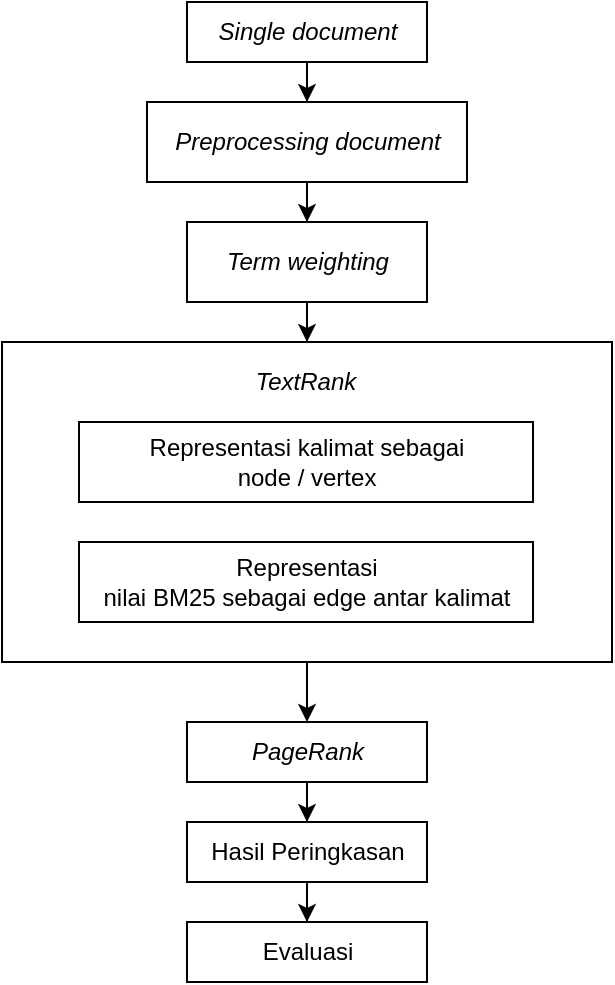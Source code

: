 <mxfile type="device" version="12.2.6" pages="10"><diagram id="JYYq4KuDf_jmZDPCW-jS" name="alur baru"><mxGraphModel grid="1" shadow="0" math="0" pageHeight="1169" pageWidth="827" pageScale="1" page="1" fold="1" arrows="1" connect="1" tooltips="1" guides="1" gridSize="10" dy="474" dx="409"><root><mxCell id="gbuoYQ7PWNTkxToiLNHI-0"/><mxCell id="gbuoYQ7PWNTkxToiLNHI-1" parent="gbuoYQ7PWNTkxToiLNHI-0"/><mxCell id="gbuoYQ7PWNTkxToiLNHI-17" value="" parent="gbuoYQ7PWNTkxToiLNHI-1" target="gbuoYQ7PWNTkxToiLNHI-3" source="gbuoYQ7PWNTkxToiLNHI-2" edge="1" style="edgeStyle=orthogonalEdgeStyle;rounded=0;orthogonalLoop=1;jettySize=auto;html=1;"><mxGeometry as="geometry" relative="1"/></mxCell><mxCell id="gbuoYQ7PWNTkxToiLNHI-2" value="&lt;i&gt;Single document&lt;/i&gt;" parent="gbuoYQ7PWNTkxToiLNHI-1" style="rounded=0;whiteSpace=wrap;html=1;" vertex="1"><mxGeometry as="geometry" height="30" width="120" x="340.5" y="180"/></mxCell><mxCell id="gbuoYQ7PWNTkxToiLNHI-20" parent="gbuoYQ7PWNTkxToiLNHI-1" target="gbuoYQ7PWNTkxToiLNHI-5" source="gbuoYQ7PWNTkxToiLNHI-3" edge="1" style="edgeStyle=orthogonalEdgeStyle;rounded=0;orthogonalLoop=1;jettySize=auto;html=1;entryX=0.5;entryY=0;entryDx=0;entryDy=0;"><mxGeometry as="geometry" relative="1"/></mxCell><mxCell id="gbuoYQ7PWNTkxToiLNHI-3" value="&lt;i&gt;Preprocessing document&lt;/i&gt;" parent="gbuoYQ7PWNTkxToiLNHI-1" style="rounded=0;whiteSpace=wrap;html=1;" vertex="1"><mxGeometry as="geometry" height="40" width="160" x="320.5" y="230"/></mxCell><mxCell id="gbuoYQ7PWNTkxToiLNHI-22" parent="gbuoYQ7PWNTkxToiLNHI-1" target="gbuoYQ7PWNTkxToiLNHI-8" source="gbuoYQ7PWNTkxToiLNHI-5" edge="1" style="edgeStyle=orthogonalEdgeStyle;rounded=0;orthogonalLoop=1;jettySize=auto;html=1;entryX=0.5;entryY=0;entryDx=0;entryDy=0;"><mxGeometry as="geometry" relative="1"/></mxCell><mxCell id="gbuoYQ7PWNTkxToiLNHI-5" value="&lt;i&gt;Term weighting&lt;/i&gt;" parent="gbuoYQ7PWNTkxToiLNHI-1" style="rounded=0;whiteSpace=wrap;html=1;" vertex="1"><mxGeometry as="geometry" height="40" width="120" x="340.5" y="290"/></mxCell><mxCell id="gbuoYQ7PWNTkxToiLNHI-23" parent="gbuoYQ7PWNTkxToiLNHI-1" target="gbuoYQ7PWNTkxToiLNHI-14" source="gbuoYQ7PWNTkxToiLNHI-8" edge="1" style="edgeStyle=orthogonalEdgeStyle;rounded=0;orthogonalLoop=1;jettySize=auto;html=1;entryX=0.5;entryY=0;entryDx=0;entryDy=0;"><mxGeometry as="geometry" relative="1"/></mxCell><mxCell id="gbuoYQ7PWNTkxToiLNHI-8" value="" parent="gbuoYQ7PWNTkxToiLNHI-1" style="rounded=0;whiteSpace=wrap;html=1;" vertex="1"><mxGeometry as="geometry" height="160" width="305" x="248" y="350"/></mxCell><mxCell id="gbuoYQ7PWNTkxToiLNHI-10" value="&lt;br/&gt;&lt;br/&gt;&lt;p&gt;&lt;span lang=&quot;IN&quot;&gt;Repres&lt;/span&gt;&lt;span lang=&quot;EN-ID&quot;&gt;e&lt;/span&gt;&lt;span lang=&quot;IN&quot;&gt;ntasi kalimat sebagai&lt;br/&gt;node / vertex&lt;/span&gt;&lt;/p&gt;&lt;br/&gt;&lt;br/&gt;" parent="gbuoYQ7PWNTkxToiLNHI-1" style="rounded=0;whiteSpace=wrap;html=1;" vertex="1"><mxGeometry as="geometry" height="40" width="227" x="286.5" y="390"/></mxCell><mxCell id="gbuoYQ7PWNTkxToiLNHI-11" value="&lt;br/&gt;&lt;br/&gt;&lt;p align=&quot;center&quot; style=&quot;text-align: center&quot;&gt;&lt;span lang=&quot;IN&quot;&gt;Representasi&lt;br/&gt;nilai &lt;/span&gt;&lt;span lang=&quot;EN-ID&quot;&gt;BM25&lt;/span&gt;&lt;span lang=&quot;IN&quot;&gt; sebagai edge antar kalimat&lt;/span&gt;&lt;/p&gt;&lt;br/&gt;&lt;br/&gt;" parent="gbuoYQ7PWNTkxToiLNHI-1" style="rounded=0;whiteSpace=wrap;html=1;" vertex="1"><mxGeometry as="geometry" height="40" width="227" x="286.5" y="450"/></mxCell><mxCell id="gbuoYQ7PWNTkxToiLNHI-12" value="&lt;i&gt;TextRank&lt;/i&gt;" parent="gbuoYQ7PWNTkxToiLNHI-1" style="text;html=1;strokeColor=none;fillColor=none;align=center;verticalAlign=middle;whiteSpace=wrap;rounded=0;" vertex="1"><mxGeometry as="geometry" height="20" width="60" x="370" y="360"/></mxCell><mxCell id="gbuoYQ7PWNTkxToiLNHI-24" parent="gbuoYQ7PWNTkxToiLNHI-1" target="gbuoYQ7PWNTkxToiLNHI-15" source="gbuoYQ7PWNTkxToiLNHI-14" edge="1" style="edgeStyle=orthogonalEdgeStyle;rounded=0;orthogonalLoop=1;jettySize=auto;html=1;entryX=0.5;entryY=0;entryDx=0;entryDy=0;"><mxGeometry as="geometry" relative="1"/></mxCell><mxCell id="gbuoYQ7PWNTkxToiLNHI-14" value="&lt;i&gt;PageRank&lt;/i&gt;" parent="gbuoYQ7PWNTkxToiLNHI-1" style="rounded=0;whiteSpace=wrap;html=1;" vertex="1"><mxGeometry as="geometry" height="30" width="120" x="340.5" y="540"/></mxCell><mxCell id="gbuoYQ7PWNTkxToiLNHI-25" parent="gbuoYQ7PWNTkxToiLNHI-1" target="gbuoYQ7PWNTkxToiLNHI-16" source="gbuoYQ7PWNTkxToiLNHI-15" edge="1" style="edgeStyle=orthogonalEdgeStyle;rounded=0;orthogonalLoop=1;jettySize=auto;html=1;entryX=0.5;entryY=0;entryDx=0;entryDy=0;"><mxGeometry as="geometry" relative="1"/></mxCell><mxCell id="gbuoYQ7PWNTkxToiLNHI-15" value="Hasil Peringkasan" parent="gbuoYQ7PWNTkxToiLNHI-1" style="rounded=0;whiteSpace=wrap;html=1;" vertex="1"><mxGeometry as="geometry" height="30" width="120" x="340.5" y="590"/></mxCell><mxCell id="gbuoYQ7PWNTkxToiLNHI-16" value="Evaluasi" parent="gbuoYQ7PWNTkxToiLNHI-1" style="rounded=0;whiteSpace=wrap;html=1;" vertex="1"><mxGeometry as="geometry" height="30" width="120" x="340.5" y="640"/></mxCell></root></mxGraphModel></diagram><diagram id="9n0ol9MLYjWFdjCC4egi" name="preprocessing"><mxGraphModel grid="1" shadow="0" math="0" pageHeight="1169" pageWidth="827" pageScale="1" page="1" fold="1" arrows="1" connect="1" tooltips="1" guides="1" gridSize="10" dy="474" dx="409"><root><mxCell id="0"/><mxCell id="1" parent="0"/><mxCell id="py-PPHZqCKzUKNKZtqO--5" value="" parent="1" target="py-PPHZqCKzUKNKZtqO--3" source="py-PPHZqCKzUKNKZtqO--2" edge="1" style="edgeStyle=orthogonalEdgeStyle;rounded=0;orthogonalLoop=1;jettySize=auto;html=1;"><mxGeometry as="geometry" relative="1"/></mxCell><mxCell id="py-PPHZqCKzUKNKZtqO--2" value="&lt;div align=&quot;center&quot;&gt;Mulai&lt;/div&gt;" parent="1" style="strokeWidth=2;html=1;shape=mxgraph.flowchart.start_1;whiteSpace=wrap;align=center;" vertex="1"><mxGeometry as="geometry" height="50" width="100" x="150" y="190"/></mxCell><mxCell id="py-PPHZqCKzUKNKZtqO--22" value="" parent="1" target="py-PPHZqCKzUKNKZtqO--12" source="py-PPHZqCKzUKNKZtqO--3" edge="1" style="edgeStyle=orthogonalEdgeStyle;rounded=0;orthogonalLoop=1;jettySize=auto;html=1;"><mxGeometry as="geometry" relative="1"/></mxCell><mxCell id="py-PPHZqCKzUKNKZtqO--3" value="Masukan: dokumen" parent="1" style="shape=parallelogram;html=1;strokeWidth=2;perimeter=parallelogramPerimeter;whiteSpace=wrap;rounded=1;arcSize=12;size=0.23;" vertex="1"><mxGeometry as="geometry" height="50" width="170" x="115" y="260"/></mxCell><mxCell id="py-PPHZqCKzUKNKZtqO--16" value="" parent="1" target="py-PPHZqCKzUKNKZtqO--13" source="py-PPHZqCKzUKNKZtqO--12" edge="1" style="edgeStyle=orthogonalEdgeStyle;rounded=0;orthogonalLoop=1;jettySize=auto;html=1;"><mxGeometry as="geometry" relative="1"/></mxCell><mxCell id="py-PPHZqCKzUKNKZtqO--12" value="Segmentasi" parent="1" style="shape=process;whiteSpace=wrap;html=1;backgroundOutline=1;" vertex="1"><mxGeometry as="geometry" height="50" width="120" x="140" y="330"/></mxCell><mxCell id="py-PPHZqCKzUKNKZtqO--17" value="" parent="1" target="py-PPHZqCKzUKNKZtqO--14" source="py-PPHZqCKzUKNKZtqO--13" edge="1" style="edgeStyle=orthogonalEdgeStyle;rounded=0;orthogonalLoop=1;jettySize=auto;html=1;"><mxGeometry as="geometry" relative="1"/></mxCell><mxCell id="py-PPHZqCKzUKNKZtqO--13" value="Clean sentence&lt;span style=&quot;display: inline ; float: none ; background-color: rgb(248 , 249 , 250) ; color: transparent ; font-family: monospace ; font-size: 0px ; font-style: normal ; font-variant: normal ; font-weight: 400 ; letter-spacing: normal ; text-align: left ; text-decoration: none ; text-indent: 0px ; text-transform: none ; white-space: nowrap ; word-break: break-all ; word-spacing: 0px&quot;&gt;%3CmxGraphModel%3E%3Croot%3E%3CmxCell%20id%3D%220%22%2F%3E%3CmxCell%20id%3D%221%22%20parent%3D%220%22%2F%3E%3CmxCell%20id%3D%222%22%20value%3D%22Segmentasi%22%20parent%3D%221%22%20style%3D%22shape%3Dprocess%3BwhiteSpace%3Dwrap%3Bhtml%3D1%3BbackgroundOutline%3D1%3B%22%20vertex%3D%221%22%3E%3CmxGeometry%20as%3D%22geometry%22%20y%3D%22340%22%20x%3D%22140%22%20width%3D%22120%22%20height%3D%2250%22%2F%3E%3C%2FmxCell%3E%3C%2Froot%3E%3C%2FmxGraphModel%3E&lt;/span&gt;" parent="1" style="shape=process;whiteSpace=wrap;html=1;backgroundOutline=1;" vertex="1"><mxGeometry as="geometry" height="50" width="160" x="120" y="400"/></mxCell><mxCell id="py-PPHZqCKzUKNKZtqO--18" value="" parent="1" target="py-PPHZqCKzUKNKZtqO--15" source="py-PPHZqCKzUKNKZtqO--14" edge="1" style="edgeStyle=orthogonalEdgeStyle;rounded=0;orthogonalLoop=1;jettySize=auto;html=1;"><mxGeometry as="geometry" relative="1"/></mxCell><mxCell id="py-PPHZqCKzUKNKZtqO--14" value="Stemming" parent="1" style="shape=process;whiteSpace=wrap;html=1;backgroundOutline=1;" vertex="1"><mxGeometry as="geometry" height="50" width="160" x="120" y="470"/></mxCell><mxCell id="py-PPHZqCKzUKNKZtqO--24" value="" parent="1" target="py-PPHZqCKzUKNKZtqO--23" source="py-PPHZqCKzUKNKZtqO--15" edge="1" style="edgeStyle=orthogonalEdgeStyle;rounded=0;orthogonalLoop=1;jettySize=auto;html=1;"><mxGeometry as="geometry" relative="1"/></mxCell><mxCell id="py-PPHZqCKzUKNKZtqO--15" value="Tokenisasi" parent="1" style="shape=process;whiteSpace=wrap;html=1;backgroundOutline=1;" vertex="1"><mxGeometry as="geometry" height="50" width="160" x="120" y="540"/></mxCell><mxCell id="py-PPHZqCKzUKNKZtqO--26" value="" parent="1" target="py-PPHZqCKzUKNKZtqO--25" source="py-PPHZqCKzUKNKZtqO--23" edge="1" style="edgeStyle=orthogonalEdgeStyle;rounded=0;orthogonalLoop=1;jettySize=auto;html=1;"><mxGeometry as="geometry" relative="1"/></mxCell><mxCell id="py-PPHZqCKzUKNKZtqO--23" value="Keluaran: hasil tokenisasi&lt;br&gt;dokumen" parent="1" style="shape=parallelogram;html=1;strokeWidth=2;perimeter=parallelogramPerimeter;whiteSpace=wrap;rounded=1;arcSize=12;size=0.23;" vertex="1"><mxGeometry as="geometry" height="60" width="210" x="95" y="620"/></mxCell><mxCell id="py-PPHZqCKzUKNKZtqO--25" value="&lt;div align=&quot;center&quot;&gt;Selesai&lt;/div&gt;" parent="1" style="strokeWidth=2;html=1;shape=mxgraph.flowchart.start_1;whiteSpace=wrap;align=center;" vertex="1"><mxGeometry as="geometry" height="50" width="100" x="150" y="710"/></mxCell></root></mxGraphModel></diagram><diagram id="x9F5JU1jHROy20-4iPyD" name="segmentasi"><mxGraphModel grid="1" shadow="0" math="0" pageHeight="1169" pageWidth="827" pageScale="1" page="1" fold="1" arrows="1" connect="1" tooltips="1" guides="1" gridSize="10" dy="474" dx="409"><root><mxCell id="lCErkjX1Swo5HLRgulXv-0"/><mxCell id="lCErkjX1Swo5HLRgulXv-1" parent="lCErkjX1Swo5HLRgulXv-0"/><mxCell id="KmZkc3q8ZCH7j54NP9SF-0" value="" parent="lCErkjX1Swo5HLRgulXv-1" target="KmZkc3q8ZCH7j54NP9SF-3" source="KmZkc3q8ZCH7j54NP9SF-1" edge="1" style="edgeStyle=orthogonalEdgeStyle;rounded=0;orthogonalLoop=1;jettySize=auto;html=1;"><mxGeometry as="geometry" relative="1"/></mxCell><mxCell id="KmZkc3q8ZCH7j54NP9SF-1" value="&lt;div align=&quot;center&quot;&gt;Mulai&lt;/div&gt;" parent="lCErkjX1Swo5HLRgulXv-1" style="strokeWidth=2;html=1;shape=mxgraph.flowchart.start_1;whiteSpace=wrap;align=center;" vertex="1"><mxGeometry as="geometry" height="50" width="100" x="150" y="190"/></mxCell><mxCell id="KmZkc3q8ZCH7j54NP9SF-2" value="" parent="lCErkjX1Swo5HLRgulXv-1" source="KmZkc3q8ZCH7j54NP9SF-3" edge="1" style="edgeStyle=orthogonalEdgeStyle;rounded=0;orthogonalLoop=1;jettySize=auto;html=1;"><mxGeometry as="geometry" relative="1"><mxPoint as="targetPoint" x="200" y="330"/></mxGeometry></mxCell><mxCell id="KmZkc3q8ZCH7j54NP9SF-3" value="Masukan: dokumen" parent="lCErkjX1Swo5HLRgulXv-1" style="shape=parallelogram;html=1;strokeWidth=2;perimeter=parallelogramPerimeter;whiteSpace=wrap;rounded=1;arcSize=12;size=0.23;" vertex="1"><mxGeometry as="geometry" height="50" width="170" x="115" y="260"/></mxCell><mxCell id="KmZkc3q8ZCH7j54NP9SF-10" value="" parent="lCErkjX1Swo5HLRgulXv-1" target="KmZkc3q8ZCH7j54NP9SF-13" edge="1" style="edgeStyle=orthogonalEdgeStyle;rounded=0;orthogonalLoop=1;jettySize=auto;html=1;"><mxGeometry as="geometry" relative="1"><mxPoint as="sourcePoint" x="200" y="390"/></mxGeometry></mxCell><mxCell id="KmZkc3q8ZCH7j54NP9SF-12" value="" parent="lCErkjX1Swo5HLRgulXv-1" target="KmZkc3q8ZCH7j54NP9SF-14" source="KmZkc3q8ZCH7j54NP9SF-13" edge="1" style="edgeStyle=orthogonalEdgeStyle;rounded=0;orthogonalLoop=1;jettySize=auto;html=1;"><mxGeometry as="geometry" relative="1"/></mxCell><mxCell id="KmZkc3q8ZCH7j54NP9SF-13" value="Keluaran: hasil segmentasi&lt;br&gt;dokumen" parent="lCErkjX1Swo5HLRgulXv-1" style="shape=parallelogram;html=1;strokeWidth=2;perimeter=parallelogramPerimeter;whiteSpace=wrap;rounded=1;arcSize=12;size=0.23;" vertex="1"><mxGeometry as="geometry" height="60" width="210" x="95" y="420"/></mxCell><mxCell id="KmZkc3q8ZCH7j54NP9SF-14" value="&lt;div align=&quot;center&quot;&gt;Selesai&lt;/div&gt;" parent="lCErkjX1Swo5HLRgulXv-1" style="strokeWidth=2;html=1;shape=mxgraph.flowchart.start_1;whiteSpace=wrap;align=center;" vertex="1"><mxGeometry as="geometry" height="50" width="100" x="150" y="510"/></mxCell><mxCell id="KmZkc3q8ZCH7j54NP9SF-15" value="Pemisahan kalimat menggunakan modul NLTK " parent="lCErkjX1Swo5HLRgulXv-1" style="rounded=0;whiteSpace=wrap;html=1;" vertex="1"><mxGeometry as="geometry" height="60" width="160" x="120" y="330"/></mxCell></root></mxGraphModel></diagram><diagram id="iU2jYlUZPv6KcIUmdqp4" name="clean sentence"><mxGraphModel grid="1" dx="584" dy="677" gridSize="10" guides="1" tooltips="1" connect="1" arrows="1" fold="1" page="1" pageScale="1" pageWidth="827" pageHeight="1169" math="0" shadow="0"><root><mxCell id="yaRAwyYscWFO_BQeM0Pw-0"/><mxCell id="yaRAwyYscWFO_BQeM0Pw-1" parent="yaRAwyYscWFO_BQeM0Pw-0"/><mxCell id="csgiAaqrGQwBrBaG38cb-0" value="" parent="yaRAwyYscWFO_BQeM0Pw-1" style="edgeStyle=orthogonalEdgeStyle;rounded=0;orthogonalLoop=1;jettySize=auto;html=1;" edge="1" source="csgiAaqrGQwBrBaG38cb-1" target="csgiAaqrGQwBrBaG38cb-3"><mxGeometry as="geometry" relative="1"/></mxCell><mxCell id="csgiAaqrGQwBrBaG38cb-1" value="&lt;div align=&quot;center&quot;&gt;Mulai&lt;/div&gt;" parent="yaRAwyYscWFO_BQeM0Pw-1" style="strokeWidth=2;html=1;shape=mxgraph.flowchart.start_1;whiteSpace=wrap;align=center;" vertex="1"><mxGeometry as="geometry" y="190" x="150" width="100" height="50"/></mxCell><mxCell id="csgiAaqrGQwBrBaG38cb-2" value="" parent="yaRAwyYscWFO_BQeM0Pw-1" style="edgeStyle=orthogonalEdgeStyle;rounded=0;orthogonalLoop=1;jettySize=auto;html=1;" edge="1" source="csgiAaqrGQwBrBaG38cb-3"><mxGeometry as="geometry" relative="1"><mxPoint as="targetPoint" y="330" x="200"/></mxGeometry></mxCell><mxCell id="csgiAaqrGQwBrBaG38cb-3" value="Masukan: dokumen" parent="yaRAwyYscWFO_BQeM0Pw-1" style="shape=parallelogram;html=1;strokeWidth=2;perimeter=parallelogramPerimeter;whiteSpace=wrap;rounded=1;arcSize=12;size=0.23;" vertex="1"><mxGeometry as="geometry" y="260" x="115" width="170" height="50"/></mxCell><mxCell id="csgiAaqrGQwBrBaG38cb-20" parent="yaRAwyYscWFO_BQeM0Pw-1" style="edgeStyle=orthogonalEdgeStyle;rounded=0;orthogonalLoop=1;jettySize=auto;html=1;entryX=0.5;entryY=0;entryDx=0;entryDy=0;" edge="1" source="csgiAaqrGQwBrBaG38cb-8" target="csgiAaqrGQwBrBaG38cb-15"><mxGeometry as="geometry" relative="1"><mxPoint as="targetPoint" y="390" x="200"/></mxGeometry></mxCell><mxCell id="csgiAaqrGQwBrBaG38cb-8" value="Menghapus URL" parent="yaRAwyYscWFO_BQeM0Pw-1" style="rounded=0;whiteSpace=wrap;html=1;" vertex="1"><mxGeometry as="geometry" y="330" x="120" width="160" height="40"/></mxCell><mxCell id="csgiAaqrGQwBrBaG38cb-17" value="" parent="yaRAwyYscWFO_BQeM0Pw-1" style="group" vertex="1" connectable="0"><mxGeometry as="geometry" y="395" x="170" width="60" height="45"/></mxCell><mxCell id="csgiAaqrGQwBrBaG38cb-15" value="" parent="csgiAaqrGQwBrBaG38cb-17" style="verticalLabelPosition=bottom;verticalAlign=top;html=1;shape=offPageConnector;rounded=0;size=0.5;" vertex="1"><mxGeometry as="geometry" width="60" height="45"/></mxCell><mxCell id="csgiAaqrGQwBrBaG38cb-16" value="A" parent="csgiAaqrGQwBrBaG38cb-17" style="text;html=1;strokeColor=none;fillColor=none;align=center;verticalAlign=middle;whiteSpace=wrap;rounded=0;" vertex="1"><mxGeometry as="geometry" y="5" x="10" width="40" height="20"/></mxCell><mxCell id="JiKAhd7iCpLrxeF4i8Cl-0" value="" parent="yaRAwyYscWFO_BQeM0Pw-1" style="edgeStyle=orthogonalEdgeStyle;rounded=0;orthogonalLoop=1;jettySize=auto;html=1;" edge="1" target="JiKAhd7iCpLrxeF4i8Cl-2"><mxGeometry as="geometry" relative="1"><mxPoint as="sourcePoint" y="505" x="415"/></mxGeometry></mxCell><mxCell id="JiKAhd7iCpLrxeF4i8Cl-1" value="" parent="yaRAwyYscWFO_BQeM0Pw-1" style="edgeStyle=orthogonalEdgeStyle;rounded=0;orthogonalLoop=1;jettySize=auto;html=1;" edge="1" source="JiKAhd7iCpLrxeF4i8Cl-2" target="JiKAhd7iCpLrxeF4i8Cl-3"><mxGeometry as="geometry" relative="1"/></mxCell><mxCell id="JiKAhd7iCpLrxeF4i8Cl-2" value="Keluaran: hasil dokumen&lt;br&gt;yang telah bersih" parent="yaRAwyYscWFO_BQeM0Pw-1" style="shape=parallelogram;html=1;strokeWidth=2;perimeter=parallelogramPerimeter;whiteSpace=wrap;rounded=1;arcSize=12;size=0.23;" vertex="1"><mxGeometry as="geometry" y="535" x="310" width="210" height="60"/></mxCell><mxCell id="JiKAhd7iCpLrxeF4i8Cl-3" value="&lt;div align=&quot;center&quot;&gt;Selesai&lt;/div&gt;" parent="yaRAwyYscWFO_BQeM0Pw-1" style="strokeWidth=2;html=1;shape=mxgraph.flowchart.start_1;whiteSpace=wrap;align=center;" vertex="1"><mxGeometry as="geometry" y="625" x="365" width="100" height="50"/></mxCell><mxCell id="JiKAhd7iCpLrxeF4i8Cl-4" parent="yaRAwyYscWFO_BQeM0Pw-1" style="edgeStyle=orthogonalEdgeStyle;rounded=0;orthogonalLoop=1;jettySize=auto;html=1;entryX=0.5;entryY=0;entryDx=0;entryDy=0;" edge="1" source="JiKAhd7iCpLrxeF4i8Cl-5" target="JiKAhd7iCpLrxeF4i8Cl-6"><mxGeometry as="geometry" relative="1"/></mxCell><mxCell id="JiKAhd7iCpLrxeF4i8Cl-5" value="Menghapus simbol" parent="yaRAwyYscWFO_BQeM0Pw-1" style="rounded=0;whiteSpace=wrap;html=1;" vertex="1"><mxGeometry as="geometry" y="400" x="335" width="160" height="40"/></mxCell><mxCell id="JiKAhd7iCpLrxeF4i8Cl-6" value="Menghapus angka" parent="yaRAwyYscWFO_BQeM0Pw-1" style="rounded=0;whiteSpace=wrap;html=1;" vertex="1"><mxGeometry as="geometry" y="465" x="335" width="160" height="40"/></mxCell></root></mxGraphModel></diagram><diagram id="aYlxhakkJe2f0rF1vP2U" name="stemming"><mxGraphModel grid="1" dx="409" dy="474" gridSize="10" guides="1" tooltips="1" connect="1" arrows="1" fold="1" page="1" pageScale="1" pageWidth="827" pageHeight="1169" math="0" shadow="0"><root><mxCell id="SOaiy8Uks0ASLA6NgOEB-0"/><mxCell id="SOaiy8Uks0ASLA6NgOEB-1" parent="SOaiy8Uks0ASLA6NgOEB-0"/><mxCell id="g6yd_tTeRGSkmmybt0AG-0" value="" parent="SOaiy8Uks0ASLA6NgOEB-1" style="edgeStyle=orthogonalEdgeStyle;rounded=0;orthogonalLoop=1;jettySize=auto;html=1;" edge="1" source="g6yd_tTeRGSkmmybt0AG-1" target="g6yd_tTeRGSkmmybt0AG-3"><mxGeometry as="geometry" relative="1"/></mxCell><mxCell id="g6yd_tTeRGSkmmybt0AG-1" value="&lt;div align=&quot;center&quot;&gt;Mulai&lt;/div&gt;" parent="SOaiy8Uks0ASLA6NgOEB-1" style="strokeWidth=2;html=1;shape=mxgraph.flowchart.start_1;whiteSpace=wrap;align=center;" vertex="1"><mxGeometry as="geometry" y="190" x="150" width="100" height="50"/></mxCell><mxCell id="g6yd_tTeRGSkmmybt0AG-2" value="" parent="SOaiy8Uks0ASLA6NgOEB-1" style="edgeStyle=orthogonalEdgeStyle;rounded=0;orthogonalLoop=1;jettySize=auto;html=1;" edge="1" source="g6yd_tTeRGSkmmybt0AG-3"><mxGeometry as="geometry" relative="1"><mxPoint as="targetPoint" y="330" x="200"/></mxGeometry></mxCell><mxCell id="g6yd_tTeRGSkmmybt0AG-3" value="Masukan: dokumen" parent="SOaiy8Uks0ASLA6NgOEB-1" style="shape=parallelogram;html=1;strokeWidth=2;perimeter=parallelogramPerimeter;whiteSpace=wrap;rounded=1;arcSize=12;size=0.23;" vertex="1"><mxGeometry as="geometry" y="260" x="115" width="170" height="50"/></mxCell><mxCell id="g6yd_tTeRGSkmmybt0AG-4" value="" parent="SOaiy8Uks0ASLA6NgOEB-1" style="edgeStyle=orthogonalEdgeStyle;rounded=0;orthogonalLoop=1;jettySize=auto;html=1;" edge="1" target="g6yd_tTeRGSkmmybt0AG-6"><mxGeometry as="geometry" relative="1"><mxPoint as="sourcePoint" y="390" x="200"/></mxGeometry></mxCell><mxCell id="g6yd_tTeRGSkmmybt0AG-5" value="" parent="SOaiy8Uks0ASLA6NgOEB-1" style="edgeStyle=orthogonalEdgeStyle;rounded=0;orthogonalLoop=1;jettySize=auto;html=1;" edge="1" source="g6yd_tTeRGSkmmybt0AG-6" target="g6yd_tTeRGSkmmybt0AG-7"><mxGeometry as="geometry" relative="1"/></mxCell><mxCell id="g6yd_tTeRGSkmmybt0AG-6" value="Keluaran: hasil stemming&lt;br&gt;dokumen" parent="SOaiy8Uks0ASLA6NgOEB-1" style="shape=parallelogram;html=1;strokeWidth=2;perimeter=parallelogramPerimeter;whiteSpace=wrap;rounded=1;arcSize=12;size=0.23;" vertex="1"><mxGeometry as="geometry" y="420" x="95" width="210" height="60"/></mxCell><mxCell id="g6yd_tTeRGSkmmybt0AG-7" value="&lt;div align=&quot;center&quot;&gt;Selesai&lt;/div&gt;" parent="SOaiy8Uks0ASLA6NgOEB-1" style="strokeWidth=2;html=1;shape=mxgraph.flowchart.start_1;whiteSpace=wrap;align=center;" vertex="1"><mxGeometry as="geometry" y="510" x="150" width="100" height="50"/></mxCell><mxCell id="g6yd_tTeRGSkmmybt0AG-8" value="Mengubah kata berimbuman menjadi kata baku menggunakan Stemmer Sastrawi" parent="SOaiy8Uks0ASLA6NgOEB-1" style="rounded=0;whiteSpace=wrap;html=1;" vertex="1"><mxGeometry as="geometry" y="330" x="105" width="190" height="60"/></mxCell></root></mxGraphModel></diagram><diagram id="ncR9FXtSwFWsr98slr0e" name="tokenisasi"><mxGraphModel grid="1" shadow="0" math="0" pageHeight="1169" pageWidth="827" pageScale="1" page="1" fold="1" arrows="1" connect="1" tooltips="1" guides="1" gridSize="10" dy="474" dx="409"><root><mxCell id="WUuKGdSx7LBNOUUAPLM7-0"/><mxCell id="WUuKGdSx7LBNOUUAPLM7-1" parent="WUuKGdSx7LBNOUUAPLM7-0"/><mxCell id="gRAgNVj1v1QT5JLb7J1F-0" value="" parent="WUuKGdSx7LBNOUUAPLM7-1" target="gRAgNVj1v1QT5JLb7J1F-3" source="gRAgNVj1v1QT5JLb7J1F-1" edge="1" style="edgeStyle=orthogonalEdgeStyle;rounded=0;orthogonalLoop=1;jettySize=auto;html=1;"><mxGeometry as="geometry" relative="1"/></mxCell><mxCell id="gRAgNVj1v1QT5JLb7J1F-1" value="&lt;div align=&quot;center&quot;&gt;Mulai&lt;/div&gt;" parent="WUuKGdSx7LBNOUUAPLM7-1" style="strokeWidth=2;html=1;shape=mxgraph.flowchart.start_1;whiteSpace=wrap;align=center;" vertex="1"><mxGeometry as="geometry" height="50" width="100" x="150" y="190"/></mxCell><mxCell id="gRAgNVj1v1QT5JLb7J1F-2" value="" parent="WUuKGdSx7LBNOUUAPLM7-1" source="gRAgNVj1v1QT5JLb7J1F-3" edge="1" style="edgeStyle=orthogonalEdgeStyle;rounded=0;orthogonalLoop=1;jettySize=auto;html=1;"><mxGeometry as="geometry" relative="1"><mxPoint as="targetPoint" x="200" y="330"/></mxGeometry></mxCell><mxCell id="gRAgNVj1v1QT5JLb7J1F-3" value="Masukan: dokumen" parent="WUuKGdSx7LBNOUUAPLM7-1" style="shape=parallelogram;html=1;strokeWidth=2;perimeter=parallelogramPerimeter;whiteSpace=wrap;rounded=1;arcSize=12;size=0.23;" vertex="1"><mxGeometry as="geometry" height="50" width="170" x="115" y="260"/></mxCell><mxCell id="gRAgNVj1v1QT5JLb7J1F-4" value="" parent="WUuKGdSx7LBNOUUAPLM7-1" target="gRAgNVj1v1QT5JLb7J1F-6" edge="1" style="edgeStyle=orthogonalEdgeStyle;rounded=0;orthogonalLoop=1;jettySize=auto;html=1;"><mxGeometry as="geometry" relative="1"><mxPoint as="sourcePoint" x="200" y="470"/></mxGeometry></mxCell><mxCell id="gRAgNVj1v1QT5JLb7J1F-5" value="" parent="WUuKGdSx7LBNOUUAPLM7-1" target="gRAgNVj1v1QT5JLb7J1F-7" source="gRAgNVj1v1QT5JLb7J1F-6" edge="1" style="edgeStyle=orthogonalEdgeStyle;rounded=0;orthogonalLoop=1;jettySize=auto;html=1;"><mxGeometry as="geometry" relative="1"/></mxCell><mxCell id="gRAgNVj1v1QT5JLb7J1F-6" value="Keluaran: hasil tokenisasi&lt;br&gt;dokumen" parent="WUuKGdSx7LBNOUUAPLM7-1" style="shape=parallelogram;html=1;strokeWidth=2;perimeter=parallelogramPerimeter;whiteSpace=wrap;rounded=1;arcSize=12;size=0.23;" vertex="1"><mxGeometry as="geometry" height="60" width="210" x="95" y="500"/></mxCell><mxCell id="gRAgNVj1v1QT5JLb7J1F-7" value="&lt;div align=&quot;center&quot;&gt;Selesai&lt;/div&gt;" parent="WUuKGdSx7LBNOUUAPLM7-1" style="strokeWidth=2;html=1;shape=mxgraph.flowchart.start_1;whiteSpace=wrap;align=center;" vertex="1"><mxGeometry as="geometry" height="50" width="100" x="150" y="590"/></mxCell><mxCell id="gRAgNVj1v1QT5JLb7J1F-10" value="" parent="WUuKGdSx7LBNOUUAPLM7-1" target="gRAgNVj1v1QT5JLb7J1F-9" source="gRAgNVj1v1QT5JLb7J1F-8" edge="1" style="edgeStyle=orthogonalEdgeStyle;rounded=0;orthogonalLoop=1;jettySize=auto;html=1;"><mxGeometry as="geometry" relative="1"/></mxCell><mxCell id="gRAgNVj1v1QT5JLb7J1F-8" value="Memisahkan kalimat menjadi potongan kata" parent="WUuKGdSx7LBNOUUAPLM7-1" style="rounded=0;whiteSpace=wrap;html=1;" vertex="1"><mxGeometry as="geometry" height="60" width="190" x="105" y="330"/></mxCell><mxCell id="gRAgNVj1v1QT5JLb7J1F-9" value="&lt;i&gt;Stopwod removal&lt;/i&gt;" parent="WUuKGdSx7LBNOUUAPLM7-1" style="rounded=0;whiteSpace=wrap;html=1;" vertex="1"><mxGeometry as="geometry" height="60" width="190" x="105" y="410"/></mxCell></root></mxGraphModel></diagram><diagram id="xirKe10-kLpUhQIv4CZn" name="tf"><mxGraphModel grid="1" shadow="0" math="0" pageHeight="1169" pageWidth="827" pageScale="1" page="1" fold="1" arrows="1" connect="1" tooltips="1" guides="1" gridSize="10" dy="474" dx="409"><root><mxCell id="AdqbkvVPvEPfZHw1GHPI-0"/><mxCell id="AdqbkvVPvEPfZHw1GHPI-1" parent="AdqbkvVPvEPfZHw1GHPI-0"/><mxCell id="a9FiMMUMDMpRN4xrynR8-2" value="" parent="AdqbkvVPvEPfZHw1GHPI-1" edge="1" style="edgeStyle=orthogonalEdgeStyle;rounded=0;orthogonalLoop=1;jettySize=auto;html=1;"><mxGeometry as="geometry" relative="1"><mxPoint as="targetPoint" x="200" y="330"/><mxPoint as="sourcePoint" x="200" y="310"/></mxGeometry></mxCell><mxCell id="a9FiMMUMDMpRN4xrynR8-12" value="Term frequency(terms, terms_kalimat)" parent="AdqbkvVPvEPfZHw1GHPI-1" style="strokeWidth=2;html=1;shape=mxgraph.flowchart.terminator;whiteSpace=wrap;" vertex="1"><mxGeometry as="geometry" height="50" width="190" x="105" y="260"/></mxCell><mxCell id="a9FiMMUMDMpRN4xrynR8-17" value="" parent="AdqbkvVPvEPfZHw1GHPI-1" style="group" vertex="1" connectable="0"><mxGeometry as="geometry" height="50" width="220" x="90" y="330"/></mxCell><mxCell id="a9FiMMUMDMpRN4xrynR8-16" value="" parent="a9FiMMUMDMpRN4xrynR8-17" style="group" vertex="1" connectable="0"><mxGeometry as="geometry" height="50" width="220"/></mxCell><mxCell id="a9FiMMUMDMpRN4xrynR8-13" value="" parent="a9FiMMUMDMpRN4xrynR8-16" style="verticalLabelPosition=bottom;verticalAlign=top;html=1;shape=hexagon;perimeter=hexagonPerimeter2;arcSize=6;size=0.27;" vertex="1"><mxGeometry as="geometry" height="50" width="220"/></mxCell><mxCell id="a9FiMMUMDMpRN4xrynR8-15" value="Perulangan index =0&lt;br&gt;sampai jumlah kalimat" parent="a9FiMMUMDMpRN4xrynR8-16" style="text;html=1;strokeColor=none;fillColor=none;align=center;verticalAlign=middle;whiteSpace=wrap;rounded=0;" vertex="1"><mxGeometry as="geometry" height="30" width="130" x="45" y="10"/></mxCell><mxCell id="SvPQoq-cqRV1RQKQ_6oK-3" parent="AdqbkvVPvEPfZHw1GHPI-1" target="a9FiMMUMDMpRN4xrynR8-13" source="SvPQoq-cqRV1RQKQ_6oK-0" edge="1" style="edgeStyle=orthogonalEdgeStyle;rounded=0;orthogonalLoop=1;jettySize=auto;html=1;entryX=0;entryY=0.5;entryDx=0;entryDy=0;"><mxGeometry as="geometry" relative="1"><Array as="points"><mxPoint x="200" y="480"/><mxPoint x="70" y="480"/><mxPoint x="70" y="355"/></Array></mxGeometry></mxCell><mxCell id="SvPQoq-cqRV1RQKQ_6oK-0" value="tf = jumlah terms yang muncul pada terms_kalimat" parent="AdqbkvVPvEPfZHw1GHPI-1" style="rounded=0;whiteSpace=wrap;html=1;" vertex="1"><mxGeometry as="geometry" height="60" width="190" x="105" y="400"/></mxCell><mxCell id="SvPQoq-cqRV1RQKQ_6oK-2" value="" parent="AdqbkvVPvEPfZHw1GHPI-1" target="SvPQoq-cqRV1RQKQ_6oK-0" source="a9FiMMUMDMpRN4xrynR8-13" edge="1" style="edgeStyle=orthogonalEdgeStyle;rounded=0;orthogonalLoop=1;jettySize=auto;html=1;"><mxGeometry as="geometry" relative="1"/></mxCell><mxCell id="SvPQoq-cqRV1RQKQ_6oK-4" value="&lt;i&gt;Return&lt;/i&gt; tf" parent="AdqbkvVPvEPfZHw1GHPI-1" style="strokeWidth=2;html=1;shape=mxgraph.flowchart.terminator;whiteSpace=wrap;" vertex="1"><mxGeometry as="geometry" height="50" width="190" x="105" y="500"/></mxCell><mxCell id="SvPQoq-cqRV1RQKQ_6oK-7" parent="AdqbkvVPvEPfZHw1GHPI-1" target="SvPQoq-cqRV1RQKQ_6oK-4" source="a9FiMMUMDMpRN4xrynR8-13" edge="1" style="edgeStyle=orthogonalEdgeStyle;rounded=0;orthogonalLoop=1;jettySize=auto;html=1;entryX=0.5;entryY=0;entryDx=0;entryDy=0;entryPerimeter=0;"><mxGeometry as="geometry" relative="1"><Array as="points"><mxPoint x="320" y="355"/><mxPoint x="320" y="490"/><mxPoint x="200" y="490"/></Array></mxGeometry></mxCell></root></mxGraphModel></diagram><diagram id="eoFEvmUcYWIGt1cSWc4c" name="df"><mxGraphModel grid="1" shadow="0" math="0" pageHeight="1169" pageWidth="827" pageScale="1" page="1" fold="1" arrows="1" connect="1" tooltips="1" guides="1" gridSize="10" dy="474" dx="409"><root><mxCell id="HJViMHRs1gk5-1CBgic4-0"/><mxCell id="HJViMHRs1gk5-1CBgic4-1" parent="HJViMHRs1gk5-1CBgic4-0"/><mxCell id="qWwaATHfgEQ7ABhQKvpE-0" value="" parent="HJViMHRs1gk5-1CBgic4-1" edge="1" style="edgeStyle=orthogonalEdgeStyle;rounded=0;orthogonalLoop=1;jettySize=auto;html=1;"><mxGeometry as="geometry" relative="1"><mxPoint as="targetPoint" x="200" y="330"/><mxPoint as="sourcePoint" x="200" y="310"/></mxGeometry></mxCell><mxCell id="qWwaATHfgEQ7ABhQKvpE-1" value="Document frequency(tf)" parent="HJViMHRs1gk5-1CBgic4-1" style="strokeWidth=2;html=1;shape=mxgraph.flowchart.terminator;whiteSpace=wrap;" vertex="1"><mxGeometry as="geometry" height="50" width="190" x="105" y="260"/></mxCell><mxCell id="qWwaATHfgEQ7ABhQKvpE-11" value="" parent="HJViMHRs1gk5-1CBgic4-1" target="qWwaATHfgEQ7ABhQKvpE-9" source="qWwaATHfgEQ7ABhQKvpE-7" edge="1" style="edgeStyle=orthogonalEdgeStyle;rounded=0;orthogonalLoop=1;jettySize=auto;html=1;"><mxGeometry as="geometry" relative="1"/></mxCell><mxCell id="qWwaATHfgEQ7ABhQKvpE-7" value="df = jumlah nilai pada tiap baris &lt;span style=&quot;display: inline ; float: none ; background-color: rgb(248 , 249 , 250) ; color: rgb(0 , 0 , 0) ; font-family: &amp;#34;helvetica&amp;#34; ; font-size: 12px ; font-style: normal ; font-variant: normal ; font-weight: normal ; letter-spacing: normal ; line-height: 1.2 ; overflow-wrap: normal ; text-align: center ; text-decoration: none ; text-indent: 0px ; text-transform: none ; white-space: normal ; word-spacing: 0px&quot;&gt;term_frequency &lt;/span&gt;" parent="HJViMHRs1gk5-1CBgic4-1" style="rounded=0;whiteSpace=wrap;html=1;" vertex="1"><mxGeometry as="geometry" height="60" width="190" x="105" y="330"/></mxCell><mxCell id="qWwaATHfgEQ7ABhQKvpE-9" value="&lt;i&gt;Return&lt;/i&gt; df" parent="HJViMHRs1gk5-1CBgic4-1" style="strokeWidth=2;html=1;shape=mxgraph.flowchart.terminator;whiteSpace=wrap;" vertex="1"><mxGeometry as="geometry" height="50" width="190" x="105" y="410"/></mxCell></root></mxGraphModel></diagram><diagram id="hMpInx_rYAVlxzECiaH_" name="idf"><mxGraphModel grid="1" shadow="0" math="0" pageHeight="1169" pageWidth="827" pageScale="1" page="1" fold="1" arrows="1" connect="1" tooltips="1" guides="1" gridSize="10" dy="680" dx="1563"><root><mxCell id="cTT_F1Ql6EypQre_oJWP-0"/><mxCell id="cTT_F1Ql6EypQre_oJWP-1" parent="cTT_F1Ql6EypQre_oJWP-0"/><mxCell id="uEvjBKKOC_R5WRYmj4tT-0" value="" parent="cTT_F1Ql6EypQre_oJWP-1" edge="1" style="edgeStyle=orthogonalEdgeStyle;rounded=0;orthogonalLoop=1;jettySize=auto;html=1;"><mxGeometry as="geometry" relative="1"><mxPoint as="targetPoint" x="200" y="330"/><mxPoint as="sourcePoint" x="200" y="310"/></mxGeometry></mxCell><mxCell id="uEvjBKKOC_R5WRYmj4tT-1" value="Inverse document frequency(df)" parent="cTT_F1Ql6EypQre_oJWP-1" style="strokeWidth=2;html=1;shape=mxgraph.flowchart.terminator;whiteSpace=wrap;" vertex="1"><mxGeometry as="geometry" height="50" width="190" x="105" y="260"/></mxCell><mxCell id="uEvjBKKOC_R5WRYmj4tT-2" value="" parent="cTT_F1Ql6EypQre_oJWP-1" style="group" vertex="1" connectable="0"><mxGeometry as="geometry" height="50" width="220" x="90" y="410"/></mxCell><mxCell id="uEvjBKKOC_R5WRYmj4tT-3" value="" parent="uEvjBKKOC_R5WRYmj4tT-2" style="group" vertex="1" connectable="0"><mxGeometry as="geometry" height="50" width="220"/></mxCell><mxCell id="uEvjBKKOC_R5WRYmj4tT-4" value="" parent="uEvjBKKOC_R5WRYmj4tT-3" style="verticalLabelPosition=bottom;verticalAlign=top;html=1;shape=hexagon;perimeter=hexagonPerimeter2;arcSize=6;size=0.27;" vertex="1"><mxGeometry as="geometry" height="50" width="220"/></mxCell><mxCell id="uEvjBKKOC_R5WRYmj4tT-5" value="Perulangan index =0&lt;br&gt;sampai Panjang df" parent="uEvjBKKOC_R5WRYmj4tT-3" style="text;html=1;strokeColor=none;fillColor=none;align=center;verticalAlign=middle;whiteSpace=wrap;rounded=0;" vertex="1"><mxGeometry as="geometry" height="30" width="130" x="45" y="10"/></mxCell><mxCell id="uEvjBKKOC_R5WRYmj4tT-6" parent="cTT_F1Ql6EypQre_oJWP-1" target="uEvjBKKOC_R5WRYmj4tT-4" source="uEvjBKKOC_R5WRYmj4tT-7" edge="1" style="edgeStyle=orthogonalEdgeStyle;rounded=0;orthogonalLoop=1;jettySize=auto;html=1;entryX=0;entryY=0.5;entryDx=0;entryDy=0;"><mxGeometry as="geometry" relative="1"><Array as="points"><mxPoint x="200" y="560"/><mxPoint x="70" y="560"/><mxPoint x="70" y="435"/></Array></mxGeometry></mxCell><mxCell id="uEvjBKKOC_R5WRYmj4tT-7" value="idf = log10((N+1)/(df+1))+1&amp;nbsp;" parent="cTT_F1Ql6EypQre_oJWP-1" style="rounded=0;whiteSpace=wrap;html=1;" vertex="1"><mxGeometry as="geometry" height="60" width="190" x="105" y="480"/></mxCell><mxCell id="uEvjBKKOC_R5WRYmj4tT-8" value="" parent="cTT_F1Ql6EypQre_oJWP-1" target="uEvjBKKOC_R5WRYmj4tT-7" source="uEvjBKKOC_R5WRYmj4tT-4" edge="1" style="edgeStyle=orthogonalEdgeStyle;rounded=0;orthogonalLoop=1;jettySize=auto;html=1;"><mxGeometry as="geometry" relative="1"/></mxCell><mxCell id="uEvjBKKOC_R5WRYmj4tT-9" value="&lt;i&gt;Return&lt;/i&gt; idf" parent="cTT_F1Ql6EypQre_oJWP-1" style="strokeWidth=2;html=1;shape=mxgraph.flowchart.terminator;whiteSpace=wrap;" vertex="1"><mxGeometry as="geometry" height="50" width="190" x="105" y="580"/></mxCell><mxCell id="uEvjBKKOC_R5WRYmj4tT-10" parent="cTT_F1Ql6EypQre_oJWP-1" target="uEvjBKKOC_R5WRYmj4tT-9" source="uEvjBKKOC_R5WRYmj4tT-4" edge="1" style="edgeStyle=orthogonalEdgeStyle;rounded=0;orthogonalLoop=1;jettySize=auto;html=1;entryX=0.5;entryY=0;entryDx=0;entryDy=0;entryPerimeter=0;"><mxGeometry as="geometry" relative="1"><Array as="points"><mxPoint x="320" y="435"/><mxPoint x="320" y="570"/><mxPoint x="200" y="570"/></Array></mxGeometry></mxCell><mxCell id="JJmpRuqg66ovPqIhVbff-5" parent="cTT_F1Ql6EypQre_oJWP-1" target="uEvjBKKOC_R5WRYmj4tT-4" source="JJmpRuqg66ovPqIhVbff-0" edge="1" style="edgeStyle=orthogonalEdgeStyle;rounded=0;orthogonalLoop=1;jettySize=auto;html=1;entryX=0.5;entryY=0;entryDx=0;entryDy=0;"><mxGeometry as="geometry" relative="1"/></mxCell><mxCell id="JJmpRuqg66ovPqIhVbff-0" value="N = jumlah kalimat dalam satu dokumen" parent="cTT_F1Ql6EypQre_oJWP-1" style="rounded=0;whiteSpace=wrap;html=1;" vertex="1"><mxGeometry as="geometry" height="60" width="190" x="105" y="330"/></mxCell></root></mxGraphModel></diagram><diagram id="sfuOL0VKtZ8uDaEJv1sH" name="bm25"><mxGraphModel grid="1" shadow="0" math="0" pageHeight="1169" pageWidth="827" pageScale="1" page="1" fold="1" arrows="1" connect="1" tooltips="1" guides="1" gridSize="10" dy="476" dx="1094"><root><mxCell id="iSXKsKcUHWUlxuzjqjHe-0"/><mxCell id="iSXKsKcUHWUlxuzjqjHe-1" parent="iSXKsKcUHWUlxuzjqjHe-0"/><mxCell id="AwK8xVAfapHqZfEga2Qb-0" value="" parent="iSXKsKcUHWUlxuzjqjHe-1" edge="1" style="edgeStyle=orthogonalEdgeStyle;rounded=0;orthogonalLoop=1;jettySize=auto;html=1;"><mxGeometry as="geometry" relative="1"><mxPoint as="targetPoint" x="417.857" y="320.0"/><mxPoint as="sourcePoint" x="418" y="300.0"/></mxGeometry></mxCell><mxCell id="AwK8xVAfapHqZfEga2Qb-1" value="Calculate BM25(tf, idf, doc, rata-rata_panjang_kalimat)" parent="iSXKsKcUHWUlxuzjqjHe-1" style="strokeWidth=2;html=1;shape=mxgraph.flowchart.terminator;whiteSpace=wrap;" vertex="1"><mxGeometry as="geometry" height="50" width="190" x="323" y="250"/></mxCell><mxCell id="AwK8xVAfapHqZfEga2Qb-2" value="" parent="iSXKsKcUHWUlxuzjqjHe-1" style="group" vertex="1" connectable="0"><mxGeometry as="geometry" height="50" width="220" x="308" y="400"/></mxCell><mxCell id="AwK8xVAfapHqZfEga2Qb-3" value="" parent="AwK8xVAfapHqZfEga2Qb-2" style="group" vertex="1" connectable="0"><mxGeometry as="geometry" height="50" width="220"/></mxCell><mxCell id="lmMv2-pQLP7xREOEjwX3-1" value="" parent="AwK8xVAfapHqZfEga2Qb-3" style="group" vertex="1" connectable="0"><mxGeometry as="geometry" height="50" width="220"/></mxCell><mxCell id="AwK8xVAfapHqZfEga2Qb-4" value="" parent="lmMv2-pQLP7xREOEjwX3-1" style="verticalLabelPosition=bottom;verticalAlign=top;html=1;shape=hexagon;perimeter=hexagonPerimeter2;arcSize=6;size=0.27;" vertex="1"><mxGeometry as="geometry" height="50" width="220"/></mxCell><mxCell id="AwK8xVAfapHqZfEga2Qb-5" value="Perulangan untuk setiap token dalam kalimat" parent="lmMv2-pQLP7xREOEjwX3-1" style="text;html=1;strokeColor=none;fillColor=none;align=center;verticalAlign=middle;whiteSpace=wrap;rounded=0;" vertex="1"><mxGeometry as="geometry" height="30" width="135" x="45" y="10"/></mxCell><mxCell id="AwK8xVAfapHqZfEga2Qb-6" parent="iSXKsKcUHWUlxuzjqjHe-1" target="AwK8xVAfapHqZfEga2Qb-4" source="AwK8xVAfapHqZfEga2Qb-7" edge="1" style="edgeStyle=orthogonalEdgeStyle;rounded=0;orthogonalLoop=1;jettySize=auto;html=1;entryX=0;entryY=0.5;entryDx=0;entryDy=0;"><mxGeometry as="geometry" relative="1"><Array as="points"><mxPoint x="418" y="550"/><mxPoint x="288" y="550"/><mxPoint x="288" y="425"/></Array></mxGeometry></mxCell><mxCell id="AwK8xVAfapHqZfEga2Qb-7" value="total_bm25 += idf * ((k1+1) * tf) / (k1*( (1-b) + (b *(panjang_kalimat/&lt;span style=&quot;display: inline ; float: none ; background-color: rgb(248 , 249 , 250) ; color: rgb(0 , 0 , 0) ; font-family: &amp;#34;helvetica&amp;#34; ; font-size: 12px ; font-style: normal ; font-variant: normal ; font-weight: normal ; letter-spacing: normal ; line-height: 1.2 ; overflow-wrap: normal ; text-align: center ; text-decoration: none ; text-indent: 0px ; text-transform: none ; white-space: normal ; word-spacing: 0px&quot;&gt;rata-rata_panjang_kalimat&lt;/span&gt;)) ) + tf) &amp;nbsp;&amp;nbsp;" parent="iSXKsKcUHWUlxuzjqjHe-1" style="rounded=0;whiteSpace=wrap;html=1;" vertex="1"><mxGeometry as="geometry" height="60" width="207" x="314.5" y="470"/></mxCell><mxCell id="AwK8xVAfapHqZfEga2Qb-8" value="" parent="iSXKsKcUHWUlxuzjqjHe-1" target="AwK8xVAfapHqZfEga2Qb-7" source="AwK8xVAfapHqZfEga2Qb-4" edge="1" style="edgeStyle=orthogonalEdgeStyle;rounded=0;orthogonalLoop=1;jettySize=auto;html=1;"><mxGeometry as="geometry" relative="1"/></mxCell><mxCell id="AwK8xVAfapHqZfEga2Qb-9" value="&lt;i&gt;Return&lt;/i&gt; total_bm25" parent="iSXKsKcUHWUlxuzjqjHe-1" style="strokeWidth=2;html=1;shape=mxgraph.flowchart.terminator;whiteSpace=wrap;" vertex="1"><mxGeometry as="geometry" height="50" width="190" x="323" y="570"/></mxCell><mxCell id="AwK8xVAfapHqZfEga2Qb-10" parent="iSXKsKcUHWUlxuzjqjHe-1" target="AwK8xVAfapHqZfEga2Qb-9" source="AwK8xVAfapHqZfEga2Qb-4" edge="1" style="edgeStyle=orthogonalEdgeStyle;rounded=0;orthogonalLoop=1;jettySize=auto;html=1;entryX=0.5;entryY=0;entryDx=0;entryDy=0;entryPerimeter=0;"><mxGeometry as="geometry" relative="1"><Array as="points"><mxPoint x="538" y="425"/><mxPoint x="538" y="560"/><mxPoint x="418" y="560"/></Array></mxGeometry></mxCell><mxCell id="AwK8xVAfapHqZfEga2Qb-11" parent="iSXKsKcUHWUlxuzjqjHe-1" target="AwK8xVAfapHqZfEga2Qb-4" source="AwK8xVAfapHqZfEga2Qb-12" edge="1" style="edgeStyle=orthogonalEdgeStyle;rounded=0;orthogonalLoop=1;jettySize=auto;html=1;entryX=0.5;entryY=0;entryDx=0;entryDy=0;"><mxGeometry as="geometry" relative="1"/></mxCell><mxCell id="AwK8xVAfapHqZfEga2Qb-12" value="k1 = 1,2&lt;br&gt;b = 0,75&lt;br&gt;total_bm25 = 0" parent="iSXKsKcUHWUlxuzjqjHe-1" style="rounded=0;whiteSpace=wrap;html=1;" vertex="1"><mxGeometry as="geometry" height="60" width="190" x="323" y="320"/></mxCell></root></mxGraphModel></diagram></mxfile>